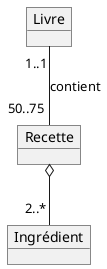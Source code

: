 @startuml Recettes
object Livre
object Recette
object Ingrédient
Livre "1..1" -- "50..75" Recette : contient
Recette o-- "2..*" Ingrédient

@enduml